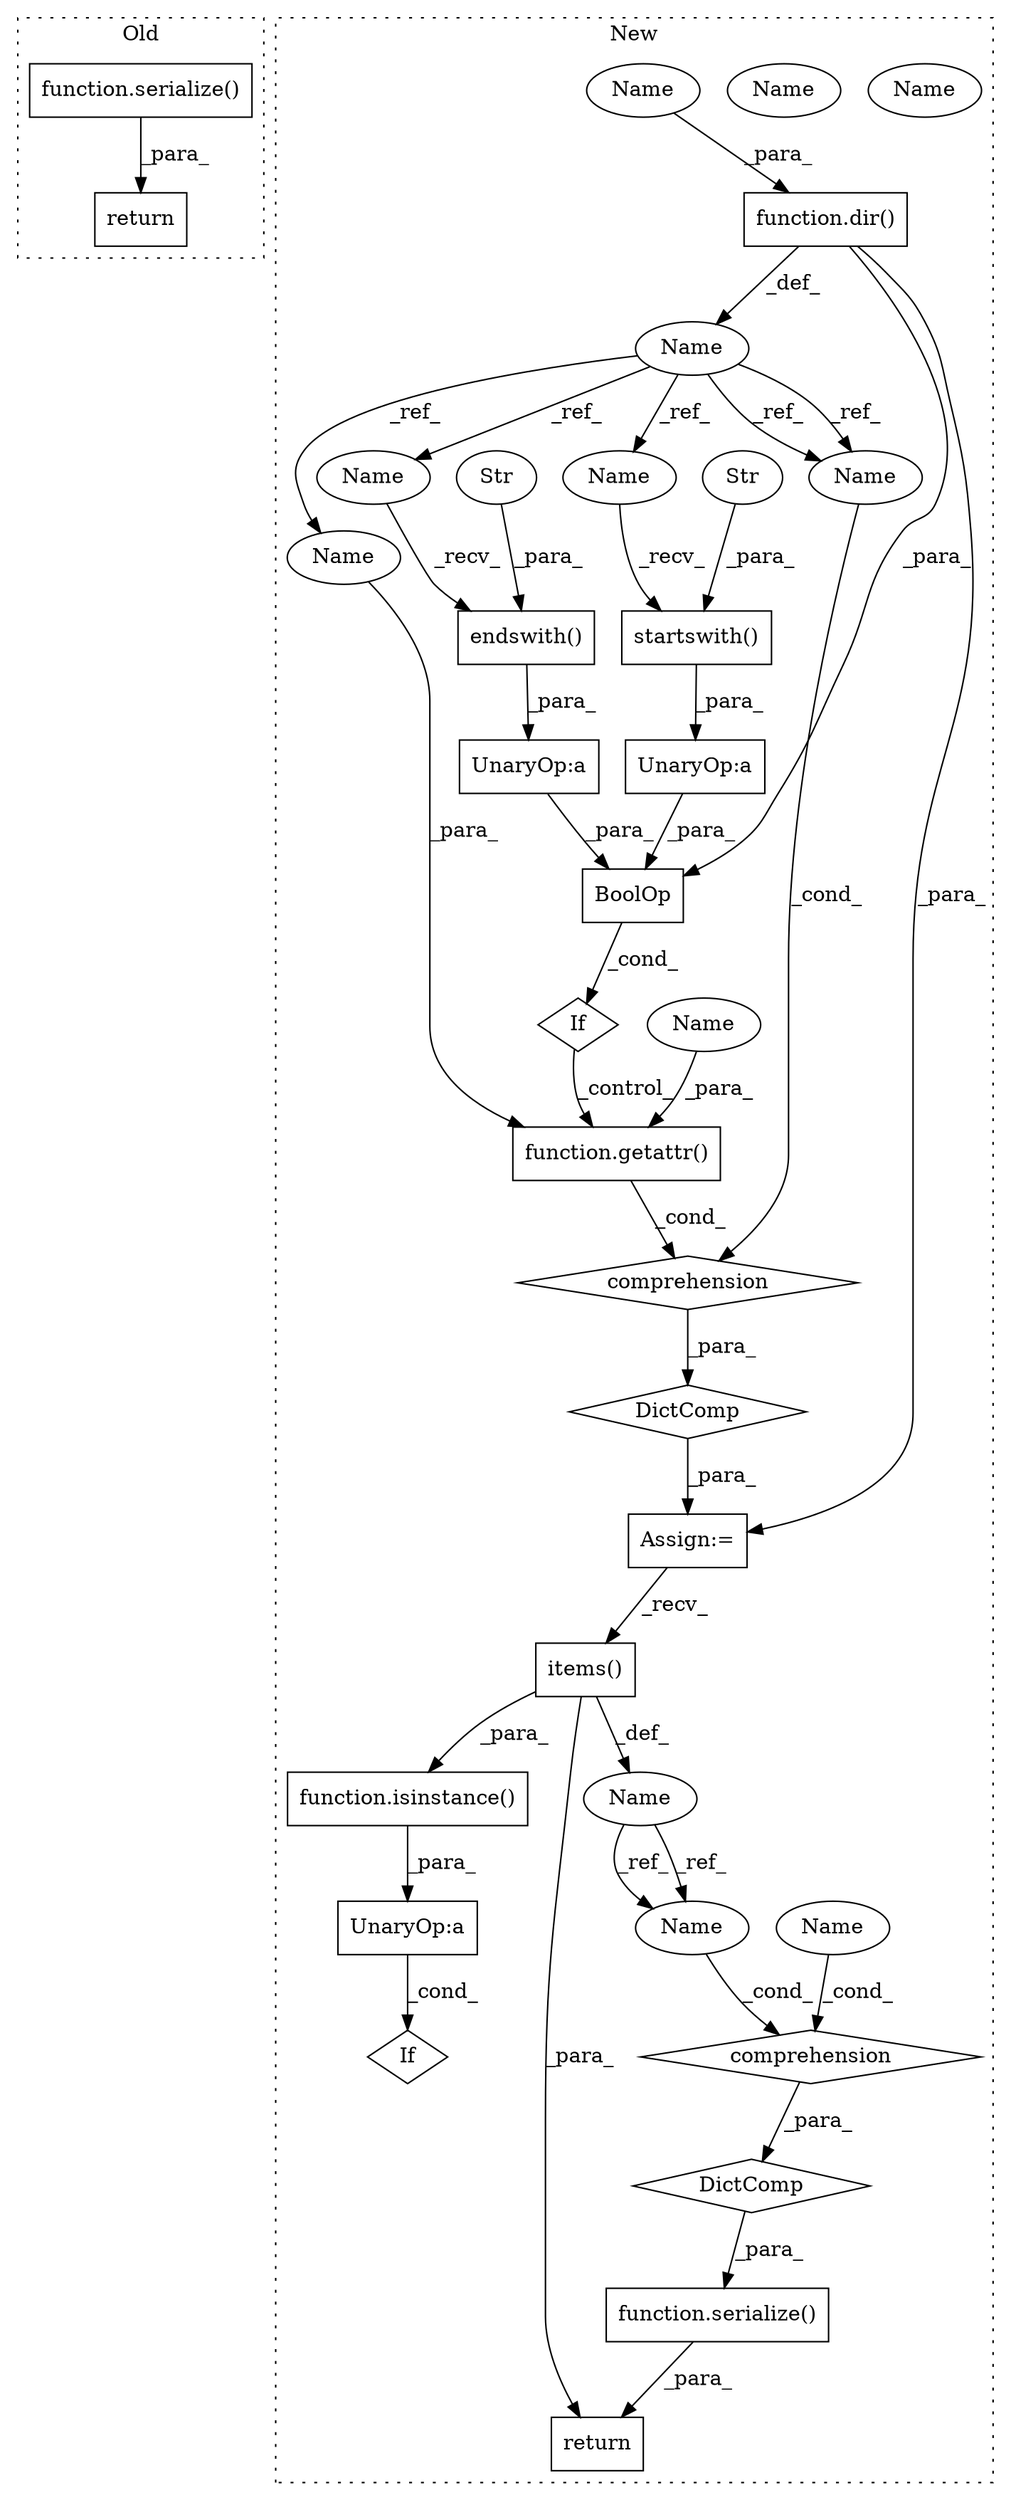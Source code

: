 digraph G {
subgraph cluster0 {
1 [label="function.serialize()" a="75" s="1543,1570" l="10,1" shape="box"];
28 [label="return" a="93" s="1536" l="7" shape="box"];
label = "Old";
style="dotted";
}
subgraph cluster1 {
2 [label="If" a="96" s="476" l="36" shape="diamond"];
3 [label="function.isinstance()" a="75" s="480,511" l="11,1" shape="box"];
4 [label="UnaryOp:a" a="61" s="476" l="36" shape="box"];
5 [label="items()" a="75" s="454" l="18" shape="box"];
6 [label="function.getattr()" a="75" s="275,296" l="8,1" shape="box"];
7 [label="If" a="96" s="348" l="49" shape="diamond"];
8 [label="UnaryOp:a" a="61" s="348" l="3" shape="box"];
9 [label="UnaryOp:a" a="61" s="376" l="3" shape="box"];
10 [label="startswith()" a="75" s="352,370" l="15,1" shape="box"];
11 [label="Str" a="66" s="367" l="3" shape="ellipse"];
12 [label="function.dir()" a="75" s="309,321" l="4,1" shape="box"];
13 [label="function.serialize()" a="75" s="414,513" l="10,1" shape="box"];
14 [label="endswith()" a="75" s="380,396" l="13,1" shape="box"];
15 [label="Str" a="66" s="393" l="3" shape="ellipse"];
16 [label="comprehension" a="45" s="436" l="3" shape="diamond"];
17 [label="DictComp" a="84" s="424" l="89" shape="diamond"];
18 [label="BoolOp" a="72" s="348" l="49" shape="box"];
19 [label="DictComp" a="84" s="269" l="129" shape="diamond"];
20 [label="Name" a="87" s="270" l="3" shape="ellipse"];
21 [label="comprehension" a="45" s="298" l="3" shape="diamond"];
22 [label="Name" a="87" s="302" l="3" shape="ellipse"];
23 [label="Name" a="87" s="445" l="5" shape="ellipse"];
24 [label="Name" a="87" s="430" l="5" shape="ellipse"];
25 [label="Name" a="87" s="425" l="3" shape="ellipse"];
26 [label="Assign:=" a="68" s="266" l="3" shape="box"];
27 [label="return" a="93" s="407" l="7" shape="box"];
29 [label="Name" a="87" s="293" l="3" shape="ellipse"];
30 [label="Name" a="87" s="380" l="3" shape="ellipse"];
31 [label="Name" a="87" s="352" l="3" shape="ellipse"];
32 [label="Name" a="87" s="270" l="3" shape="ellipse"];
33 [label="Name" a="87" s="430" l="5" shape="ellipse"];
34 [label="Name" a="87" s="313" l="8" shape="ellipse"];
35 [label="Name" a="87" s="283" l="8" shape="ellipse"];
label = "New";
style="dotted";
}
1 -> 28 [label="_para_"];
3 -> 4 [label="_para_"];
4 -> 2 [label="_cond_"];
5 -> 3 [label="_para_"];
5 -> 23 [label="_def_"];
5 -> 27 [label="_para_"];
6 -> 21 [label="_cond_"];
7 -> 6 [label="_control_"];
8 -> 18 [label="_para_"];
9 -> 18 [label="_para_"];
10 -> 8 [label="_para_"];
11 -> 10 [label="_para_"];
12 -> 26 [label="_para_"];
12 -> 18 [label="_para_"];
12 -> 22 [label="_def_"];
13 -> 27 [label="_para_"];
14 -> 9 [label="_para_"];
15 -> 14 [label="_para_"];
16 -> 17 [label="_para_"];
17 -> 13 [label="_para_"];
18 -> 7 [label="_cond_"];
19 -> 26 [label="_para_"];
21 -> 19 [label="_para_"];
22 -> 31 [label="_ref_"];
22 -> 30 [label="_ref_"];
22 -> 32 [label="_ref_"];
22 -> 32 [label="_ref_"];
22 -> 29 [label="_ref_"];
23 -> 33 [label="_ref_"];
23 -> 33 [label="_ref_"];
25 -> 16 [label="_cond_"];
26 -> 5 [label="_recv_"];
29 -> 6 [label="_para_"];
30 -> 14 [label="_recv_"];
31 -> 10 [label="_recv_"];
32 -> 21 [label="_cond_"];
33 -> 16 [label="_cond_"];
34 -> 12 [label="_para_"];
35 -> 6 [label="_para_"];
}